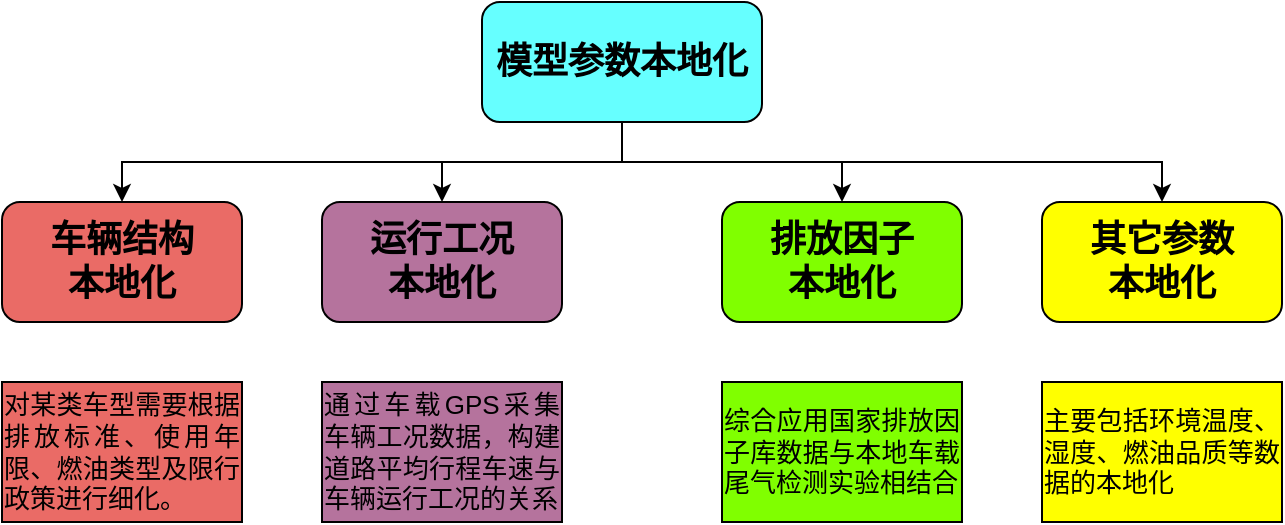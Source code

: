 <mxfile version="13.10.2" type="github">
  <diagram id="bN34Vr2TGb9hUtaHAPsd" name="Page-1">
    <mxGraphModel dx="868" dy="425" grid="1" gridSize="10" guides="1" tooltips="1" connect="1" arrows="1" fold="1" page="1" pageScale="1" pageWidth="1169" pageHeight="827" math="0" shadow="0">
      <root>
        <mxCell id="0" />
        <mxCell id="1" parent="0" />
        <mxCell id="fRTm9crbE09WPWOibQkh-7" style="edgeStyle=orthogonalEdgeStyle;rounded=0;orthogonalLoop=1;jettySize=auto;html=1;exitX=0.5;exitY=1;exitDx=0;exitDy=0;entryX=0.5;entryY=0;entryDx=0;entryDy=0;" edge="1" parent="1" source="fRTm9crbE09WPWOibQkh-1" target="fRTm9crbE09WPWOibQkh-3">
          <mxGeometry relative="1" as="geometry" />
        </mxCell>
        <mxCell id="fRTm9crbE09WPWOibQkh-8" style="edgeStyle=orthogonalEdgeStyle;rounded=0;orthogonalLoop=1;jettySize=auto;html=1;exitX=0.5;exitY=1;exitDx=0;exitDy=0;entryX=0.5;entryY=0;entryDx=0;entryDy=0;" edge="1" parent="1" source="fRTm9crbE09WPWOibQkh-1" target="fRTm9crbE09WPWOibQkh-6">
          <mxGeometry relative="1" as="geometry" />
        </mxCell>
        <mxCell id="fRTm9crbE09WPWOibQkh-9" style="edgeStyle=orthogonalEdgeStyle;rounded=0;orthogonalLoop=1;jettySize=auto;html=1;exitX=0.5;exitY=1;exitDx=0;exitDy=0;entryX=0.5;entryY=0;entryDx=0;entryDy=0;" edge="1" parent="1" source="fRTm9crbE09WPWOibQkh-1" target="fRTm9crbE09WPWOibQkh-5">
          <mxGeometry relative="1" as="geometry" />
        </mxCell>
        <mxCell id="fRTm9crbE09WPWOibQkh-10" style="edgeStyle=orthogonalEdgeStyle;rounded=0;orthogonalLoop=1;jettySize=auto;html=1;exitX=0.5;exitY=1;exitDx=0;exitDy=0;entryX=0.5;entryY=0;entryDx=0;entryDy=0;" edge="1" parent="1" source="fRTm9crbE09WPWOibQkh-1" target="fRTm9crbE09WPWOibQkh-4">
          <mxGeometry relative="1" as="geometry" />
        </mxCell>
        <mxCell id="fRTm9crbE09WPWOibQkh-1" value="&lt;b&gt;&lt;font style=&quot;font-size: 18px&quot;&gt;模型参数本地化&lt;/font&gt;&lt;/b&gt;" style="rounded=1;whiteSpace=wrap;html=1;fillColor=#66FFFF;" vertex="1" parent="1">
          <mxGeometry x="360" y="140" width="140" height="60" as="geometry" />
        </mxCell>
        <mxCell id="fRTm9crbE09WPWOibQkh-3" value="&lt;font style=&quot;font-size: 18px&quot;&gt;&lt;b&gt;车辆结构&lt;br&gt;本地化&lt;/b&gt;&lt;/font&gt;" style="rounded=1;whiteSpace=wrap;html=1;fillColor=#EA6B66;" vertex="1" parent="1">
          <mxGeometry x="120" y="240" width="120" height="60" as="geometry" />
        </mxCell>
        <mxCell id="fRTm9crbE09WPWOibQkh-4" value="&lt;font style=&quot;font-size: 18px&quot;&gt;&lt;b&gt;运行工况&lt;br&gt;本地化&lt;/b&gt;&lt;/font&gt;" style="rounded=1;whiteSpace=wrap;html=1;fillColor=#B5739D;" vertex="1" parent="1">
          <mxGeometry x="280" y="240" width="120" height="60" as="geometry" />
        </mxCell>
        <mxCell id="fRTm9crbE09WPWOibQkh-5" value="&lt;font style=&quot;font-size: 18px&quot;&gt;&lt;b&gt;排放因子&lt;br&gt;本地化&lt;/b&gt;&lt;/font&gt;" style="rounded=1;whiteSpace=wrap;html=1;fillColor=#80FF00;" vertex="1" parent="1">
          <mxGeometry x="480" y="240" width="120" height="60" as="geometry" />
        </mxCell>
        <mxCell id="fRTm9crbE09WPWOibQkh-6" value="&lt;font style=&quot;font-size: 18px&quot;&gt;&lt;b&gt;其它参数&lt;br&gt;本地化&lt;/b&gt;&lt;/font&gt;" style="rounded=1;whiteSpace=wrap;html=1;fillColor=#FFFF00;" vertex="1" parent="1">
          <mxGeometry x="640" y="240" width="120" height="60" as="geometry" />
        </mxCell>
        <mxCell id="fRTm9crbE09WPWOibQkh-11" value="&lt;div style=&quot;text-align: justify&quot;&gt;&lt;span&gt;&lt;font style=&quot;font-size: 13px&quot;&gt;主要包括环境温度、湿度、燃油品质等数据的本地化&lt;/font&gt;&lt;/span&gt;&lt;/div&gt;" style="rounded=0;whiteSpace=wrap;html=1;fillColor=#FFFF00;" vertex="1" parent="1">
          <mxGeometry x="640" y="330" width="120" height="70" as="geometry" />
        </mxCell>
        <mxCell id="fRTm9crbE09WPWOibQkh-12" value="&lt;div style=&quot;text-align: justify&quot;&gt;&lt;span&gt;&lt;font style=&quot;font-size: 13px&quot;&gt;综合应用国家排放因子库数据与本地车载尾气检测实验相结合&lt;/font&gt;&lt;/span&gt;&lt;/div&gt;" style="rounded=0;whiteSpace=wrap;html=1;fillColor=#80FF00;" vertex="1" parent="1">
          <mxGeometry x="480" y="330" width="120" height="70" as="geometry" />
        </mxCell>
        <mxCell id="fRTm9crbE09WPWOibQkh-13" value="&lt;div style=&quot;text-align: justify&quot;&gt;&lt;span&gt;&lt;font style=&quot;font-size: 13px&quot;&gt;通过车载GPS采集车辆工况数据，构建道路平均行程车速与车辆运行工况的关系&lt;/font&gt;&lt;/span&gt;&lt;/div&gt;" style="rounded=0;whiteSpace=wrap;html=1;fillColor=#B5739D;" vertex="1" parent="1">
          <mxGeometry x="280" y="330" width="120" height="70" as="geometry" />
        </mxCell>
        <mxCell id="fRTm9crbE09WPWOibQkh-14" value="&lt;div style=&quot;text-align: justify&quot;&gt;&lt;span&gt;对某类车型需要根据排放标准、使用年限、燃油类型及限行政策进行细化。&lt;/span&gt;&lt;/div&gt;" style="rounded=0;whiteSpace=wrap;html=1;fillColor=#EA6B66;fontSize=13;" vertex="1" parent="1">
          <mxGeometry x="120" y="330" width="120" height="70" as="geometry" />
        </mxCell>
      </root>
    </mxGraphModel>
  </diagram>
</mxfile>
